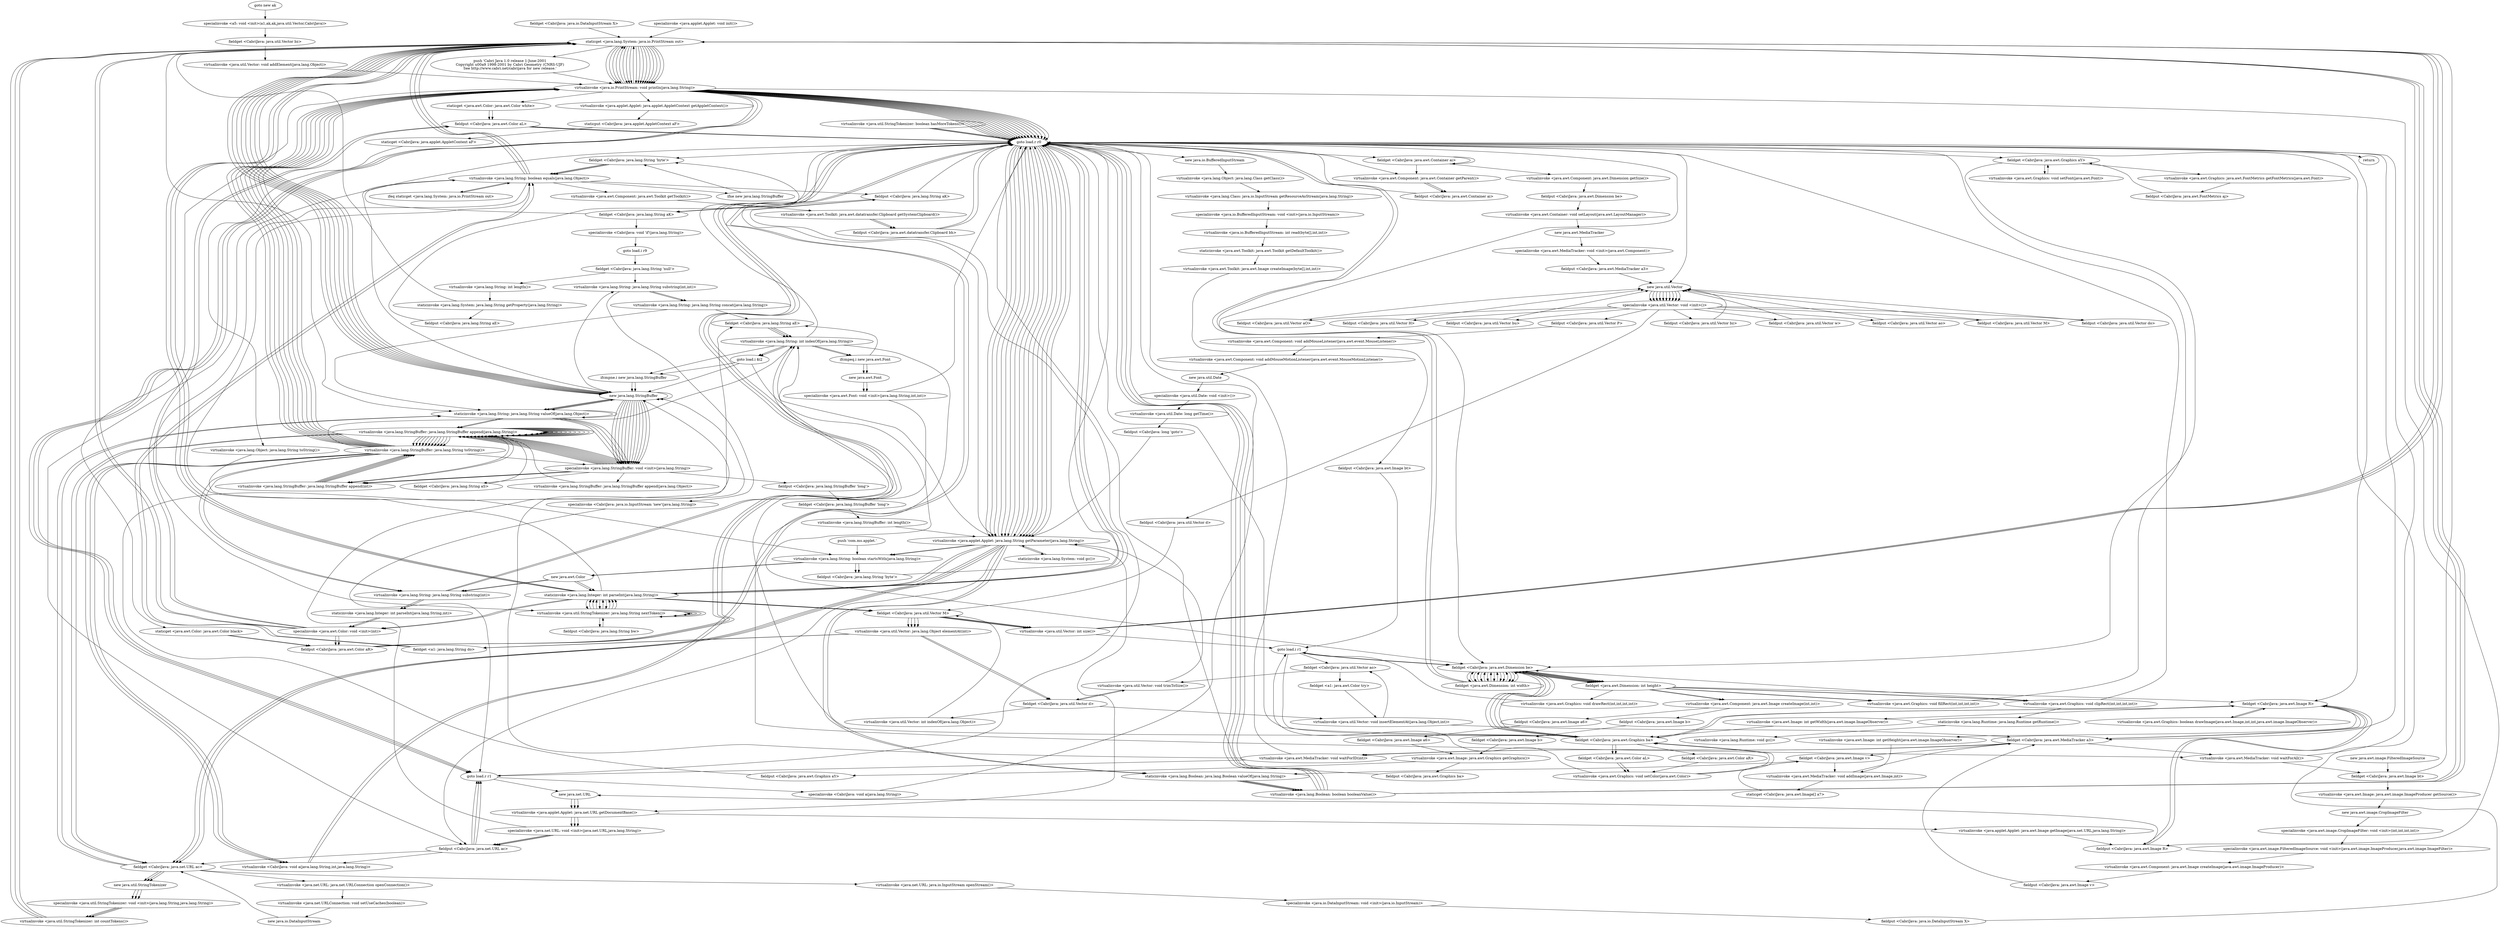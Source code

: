 digraph "" {
"specialinvoke <java.applet.Applet: void init()>";
 "specialinvoke <java.applet.Applet: void init()>"->"staticget <java.lang.System: java.io.PrintStream out>";
 "staticget <java.lang.System: java.io.PrintStream out>"->"push 'Cabri Java 1.0 release 1-June-2001\nCopyright \u00a9 1998-2001 by Cabri Geometry (CNRS-UJF)\nSee http://www.cabri.net/cabrijava for new release.'";
 "push 'Cabri Java 1.0 release 1-June-2001\nCopyright \u00a9 1998-2001 by Cabri Geometry (CNRS-UJF)\nSee http://www.cabri.net/cabrijava for new release.'"->"virtualinvoke <java.io.PrintStream: void println(java.lang.String)>";
 "virtualinvoke <java.io.PrintStream: void println(java.lang.String)>"->"virtualinvoke <java.applet.Applet: java.applet.AppletContext getAppletContext()>";
 "virtualinvoke <java.applet.Applet: java.applet.AppletContext getAppletContext()>"->"staticput <CabriJava: java.applet.AppletContext aF>";
 "staticput <CabriJava: java.applet.AppletContext aF>"->"staticget <CabriJava: java.applet.AppletContext aF>";
 "staticget <CabriJava: java.applet.AppletContext aF>"->"virtualinvoke <java.lang.Object: java.lang.String toString()>";
 "virtualinvoke <java.lang.Object: java.lang.String toString()>"->"virtualinvoke <java.lang.String: boolean startsWith(java.lang.String)>";
 "virtualinvoke <java.lang.String: boolean startsWith(java.lang.String)>"->"fieldput <CabriJava: java.lang.String 'byte'>";
 "fieldput <CabriJava: java.lang.String 'byte'>"->"goto load.r r0";
 "goto load.r r0"->"fieldget <CabriJava: java.lang.String 'byte'>";
 "fieldget <CabriJava: java.lang.String 'byte'>"->"virtualinvoke <java.lang.String: boolean equals(java.lang.Object)>";
 "virtualinvoke <java.lang.String: boolean equals(java.lang.Object)>"->"virtualinvoke <java.awt.Component: java.awt.Toolkit getToolkit()>";
 "virtualinvoke <java.awt.Component: java.awt.Toolkit getToolkit()>"->"virtualinvoke <java.awt.Toolkit: java.awt.datatransfer.Clipboard getSystemClipboard()>";
 "virtualinvoke <java.awt.Toolkit: java.awt.datatransfer.Clipboard getSystemClipboard()>"->"fieldput <CabriJava: java.awt.datatransfer.Clipboard bh>";
 "fieldput <CabriJava: java.awt.datatransfer.Clipboard bh>"->"goto load.r r0";
 "goto load.r r0"->"virtualinvoke <java.applet.Applet: java.lang.String getParameter(java.lang.String)>";
 "virtualinvoke <java.applet.Applet: java.lang.String getParameter(java.lang.String)>"->"fieldput <CabriJava: java.lang.String aK>";
 "fieldput <CabriJava: java.lang.String aK>"->"goto load.r r0";
 "goto load.r r0"->"fieldget <CabriJava: java.lang.String aK>";
 "fieldget <CabriJava: java.lang.String aK>"->"virtualinvoke <java.lang.String: boolean equals(java.lang.Object)>";
 "virtualinvoke <java.lang.String: boolean equals(java.lang.Object)>"->"fieldput <CabriJava: java.lang.String aK>";
 "fieldput <CabriJava: java.lang.String aK>"->"fieldget <CabriJava: java.lang.String aK>";
 "fieldget <CabriJava: java.lang.String aK>"->"specialinvoke <CabriJava: void 'if'(java.lang.String)>";
 "specialinvoke <CabriJava: void 'if'(java.lang.String)>"->"goto load.i r9";
 "goto load.i r9"->"fieldget <CabriJava: java.lang.String 'null'>";
 "fieldget <CabriJava: java.lang.String 'null'>"->"virtualinvoke <java.lang.String: int length()>";
 "virtualinvoke <java.lang.String: int length()>"->"staticinvoke <java.lang.System: java.lang.String getProperty(java.lang.String)>";
 "staticinvoke <java.lang.System: java.lang.String getProperty(java.lang.String)>"->"fieldput <CabriJava: java.lang.String aE>";
 "fieldput <CabriJava: java.lang.String aE>"->"goto load.r r0";
 "goto load.r r0"->"virtualinvoke <java.awt.Component: java.awt.Container getParent()>";
 "virtualinvoke <java.awt.Component: java.awt.Container getParent()>"->"fieldput <CabriJava: java.awt.Container ai>";
 "fieldput <CabriJava: java.awt.Container ai>"->"goto load.r r0";
 "goto load.r r0"->"fieldget <CabriJava: java.awt.Container ai>";
 "fieldget <CabriJava: java.awt.Container ai>"->"fieldget <CabriJava: java.awt.Container ai>";
 "fieldget <CabriJava: java.awt.Container ai>"->"virtualinvoke <java.awt.Component: java.awt.Dimension getSize()>";
 "virtualinvoke <java.awt.Component: java.awt.Dimension getSize()>"->"fieldput <CabriJava: java.awt.Dimension be>";
 "fieldput <CabriJava: java.awt.Dimension be>"->"virtualinvoke <java.awt.Container: void setLayout(java.awt.LayoutManager)>";
 "virtualinvoke <java.awt.Container: void setLayout(java.awt.LayoutManager)>"->"new java.awt.MediaTracker";
 "new java.awt.MediaTracker"->"specialinvoke <java.awt.MediaTracker: void <init>(java.awt.Component)>";
 "specialinvoke <java.awt.MediaTracker: void <init>(java.awt.Component)>"->"fieldput <CabriJava: java.awt.MediaTracker a3>";
 "fieldput <CabriJava: java.awt.MediaTracker a3>"->"new java.util.Vector";
 "new java.util.Vector"->"specialinvoke <java.util.Vector: void <init>()>";
 "specialinvoke <java.util.Vector: void <init>()>"->"fieldput <CabriJava: java.util.Vector M>";
 "fieldput <CabriJava: java.util.Vector M>"->"new java.util.Vector";
 "new java.util.Vector"->"specialinvoke <java.util.Vector: void <init>()>";
 "specialinvoke <java.util.Vector: void <init>()>"->"fieldput <CabriJava: java.util.Vector do>";
 "fieldput <CabriJava: java.util.Vector do>"->"new java.util.Vector";
 "new java.util.Vector"->"specialinvoke <java.util.Vector: void <init>()>";
 "specialinvoke <java.util.Vector: void <init>()>"->"fieldput <CabriJava: java.util.Vector aO>";
 "fieldput <CabriJava: java.util.Vector aO>"->"new java.util.Vector";
 "new java.util.Vector"->"specialinvoke <java.util.Vector: void <init>()>";
 "specialinvoke <java.util.Vector: void <init>()>"->"fieldput <CabriJava: java.util.Vector H>";
 "fieldput <CabriJava: java.util.Vector H>"->"new java.util.Vector";
 "new java.util.Vector"->"specialinvoke <java.util.Vector: void <init>()>";
 "specialinvoke <java.util.Vector: void <init>()>"->"fieldput <CabriJava: java.util.Vector bu>";
 "fieldput <CabriJava: java.util.Vector bu>"->"new java.util.Vector";
 "new java.util.Vector"->"specialinvoke <java.util.Vector: void <init>()>";
 "specialinvoke <java.util.Vector: void <init>()>"->"fieldput <CabriJava: java.util.Vector bz>";
 "fieldput <CabriJava: java.util.Vector bz>"->"new java.util.Vector";
 "new java.util.Vector"->"specialinvoke <java.util.Vector: void <init>()>";
 "specialinvoke <java.util.Vector: void <init>()>"->"fieldput <CabriJava: java.util.Vector w>";
 "fieldput <CabriJava: java.util.Vector w>"->"new java.util.Vector";
 "new java.util.Vector"->"specialinvoke <java.util.Vector: void <init>()>";
 "specialinvoke <java.util.Vector: void <init>()>"->"fieldput <CabriJava: java.util.Vector P>";
 "fieldput <CabriJava: java.util.Vector P>"->"virtualinvoke <java.awt.Component: void addMouseListener(java.awt.event.MouseListener)>";
 "virtualinvoke <java.awt.Component: void addMouseListener(java.awt.event.MouseListener)>"->"virtualinvoke <java.awt.Component: void addMouseMotionListener(java.awt.event.MouseMotionListener)>";
 "virtualinvoke <java.awt.Component: void addMouseMotionListener(java.awt.event.MouseMotionListener)>"->"new java.util.Date";
 "new java.util.Date"->"specialinvoke <java.util.Date: void <init>()>";
 "specialinvoke <java.util.Date: void <init>()>"->"virtualinvoke <java.util.Date: long getTime()>";
 "virtualinvoke <java.util.Date: long getTime()>"->"fieldput <CabriJava: long 'goto'>";
 "fieldput <CabriJava: long 'goto'>"->"virtualinvoke <java.applet.Applet: java.lang.String getParameter(java.lang.String)>";
 "virtualinvoke <java.applet.Applet: java.lang.String getParameter(java.lang.String)>"->"virtualinvoke <java.lang.String: boolean startsWith(java.lang.String)>";
 "virtualinvoke <java.lang.String: boolean startsWith(java.lang.String)>"->"new java.awt.Color";
 "new java.awt.Color"->"virtualinvoke <java.lang.String: java.lang.String substring(int)>";
 "virtualinvoke <java.lang.String: java.lang.String substring(int)>"->"staticinvoke <java.lang.Integer: int parseInt(java.lang.String,int)>";
 "staticinvoke <java.lang.Integer: int parseInt(java.lang.String,int)>"->"specialinvoke <java.awt.Color: void <init>(int)>";
 "specialinvoke <java.awt.Color: void <init>(int)>"->"fieldput <CabriJava: java.awt.Color aL>";
 "fieldput <CabriJava: java.awt.Color aL>"->"goto load.r r0";
 "goto load.r r0"->"virtualinvoke <java.applet.Applet: java.lang.String getParameter(java.lang.String)>";
 "virtualinvoke <java.applet.Applet: java.lang.String getParameter(java.lang.String)>"->"virtualinvoke <java.lang.String: boolean startsWith(java.lang.String)>";
 "virtualinvoke <java.lang.String: boolean startsWith(java.lang.String)>"->"new java.awt.Color";
 "new java.awt.Color"->"virtualinvoke <java.lang.String: java.lang.String substring(int)>";
 "virtualinvoke <java.lang.String: java.lang.String substring(int)>"->"staticinvoke <java.lang.Integer: int parseInt(java.lang.String,int)>";
 "staticinvoke <java.lang.Integer: int parseInt(java.lang.String,int)>"->"specialinvoke <java.awt.Color: void <init>(int)>";
 "specialinvoke <java.awt.Color: void <init>(int)>"->"fieldput <CabriJava: java.awt.Color aR>";
 "fieldput <CabriJava: java.awt.Color aR>"->"goto load.r r0";
 "goto load.r r0"->"virtualinvoke <java.applet.Applet: java.lang.String getParameter(java.lang.String)>";
 "virtualinvoke <java.applet.Applet: java.lang.String getParameter(java.lang.String)>"->"goto load.r r0";
 "goto load.r r0"->"virtualinvoke <java.applet.Applet: java.lang.String getParameter(java.lang.String)>";
 "virtualinvoke <java.applet.Applet: java.lang.String getParameter(java.lang.String)>"->"staticinvoke <java.lang.Integer: int parseInt(java.lang.String)>";
 "staticinvoke <java.lang.Integer: int parseInt(java.lang.String)>"->"goto load.r r0";
 "goto load.r r0"->"virtualinvoke <java.applet.Applet: java.lang.String getParameter(java.lang.String)>";
 "virtualinvoke <java.applet.Applet: java.lang.String getParameter(java.lang.String)>"->"staticinvoke <java.lang.Integer: int parseInt(java.lang.String)>";
 "staticinvoke <java.lang.Integer: int parseInt(java.lang.String)>"->"goto load.r r0";
 "goto load.r r0"->"virtualinvoke <java.applet.Applet: java.lang.String getParameter(java.lang.String)>";
 "virtualinvoke <java.applet.Applet: java.lang.String getParameter(java.lang.String)>"->"goto load.r r0";
 "goto load.r r0"->"fieldget <CabriJava: java.awt.Dimension be>";
 "fieldget <CabriJava: java.awt.Dimension be>"->"fieldget <java.awt.Dimension: int width>";
 "fieldget <java.awt.Dimension: int width>"->"fieldget <CabriJava: java.awt.Dimension be>";
 "fieldget <CabriJava: java.awt.Dimension be>"->"fieldget <java.awt.Dimension: int height>";
 "fieldget <java.awt.Dimension: int height>"->"virtualinvoke <java.awt.Component: java.awt.Image createImage(int,int)>";
 "virtualinvoke <java.awt.Component: java.awt.Image createImage(int,int)>"->"fieldput <CabriJava: java.awt.Image a6>";
 "fieldput <CabriJava: java.awt.Image a6>"->"fieldget <CabriJava: java.awt.Image a6>";
 "fieldget <CabriJava: java.awt.Image a6>"->"virtualinvoke <java.awt.Image: java.awt.Graphics getGraphics()>";
 "virtualinvoke <java.awt.Image: java.awt.Graphics getGraphics()>"->"fieldput <CabriJava: java.awt.Graphics ba>";
 "fieldput <CabriJava: java.awt.Graphics ba>"->"goto load.r r0";
 "goto load.r r0"->"fieldget <CabriJava: java.awt.Image R>";
 "fieldget <CabriJava: java.awt.Image R>"->"fieldget <CabriJava: java.awt.MediaTracker a3>";
 "fieldget <CabriJava: java.awt.MediaTracker a3>"->"fieldget <CabriJava: java.awt.Image R>";
 "fieldget <CabriJava: java.awt.Image R>"->"fieldput <CabriJava: java.awt.Image R>";
 "fieldput <CabriJava: java.awt.Image R>"->"fieldget <CabriJava: java.awt.Image R>";
 "fieldget <CabriJava: java.awt.Image R>"->"fieldget <CabriJava: java.awt.Graphics ba>";
 "fieldget <CabriJava: java.awt.Graphics ba>"->"fieldget <CabriJava: java.awt.Color aL>";
 "fieldget <CabriJava: java.awt.Color aL>"->"virtualinvoke <java.awt.Graphics: void setColor(java.awt.Color)>";
 "virtualinvoke <java.awt.Graphics: void setColor(java.awt.Color)>"->"fieldget <CabriJava: java.awt.Graphics ba>";
 "fieldget <CabriJava: java.awt.Graphics ba>"->"fieldget <CabriJava: java.awt.Dimension be>";
 "fieldget <CabriJava: java.awt.Dimension be>"->"fieldget <java.awt.Dimension: int width>";
 "fieldget <java.awt.Dimension: int width>"->"fieldget <CabriJava: java.awt.Dimension be>";
 "fieldget <CabriJava: java.awt.Dimension be>"->"fieldget <java.awt.Dimension: int height>";
 "fieldget <java.awt.Dimension: int height>"->"virtualinvoke <java.awt.Graphics: void fillRect(int,int,int,int)>";
 "virtualinvoke <java.awt.Graphics: void fillRect(int,int,int,int)>"->"goto load.r r0";
 "goto load.r r0"->"fieldget <CabriJava: java.awt.Graphics ba>";
 "fieldget <CabriJava: java.awt.Graphics ba>"->"fieldget <CabriJava: java.awt.Color aR>";
 "fieldget <CabriJava: java.awt.Color aR>"->"virtualinvoke <java.awt.Graphics: void setColor(java.awt.Color)>";
 "virtualinvoke <java.awt.Graphics: void setColor(java.awt.Color)>"->"goto load.i r1";
 "goto load.i r1"->"fieldget <CabriJava: java.awt.Graphics ba>";
 "fieldget <CabriJava: java.awt.Graphics ba>"->"fieldget <CabriJava: java.awt.Dimension be>";
 "fieldget <CabriJava: java.awt.Dimension be>"->"fieldget <java.awt.Dimension: int width>";
 "fieldget <java.awt.Dimension: int width>"->"fieldget <CabriJava: java.awt.Dimension be>";
 "fieldget <CabriJava: java.awt.Dimension be>"->"fieldget <java.awt.Dimension: int height>";
 "fieldget <java.awt.Dimension: int height>"->"virtualinvoke <java.awt.Graphics: void clipRect(int,int,int,int)>";
 "virtualinvoke <java.awt.Graphics: void clipRect(int,int,int,int)>"->"fieldget <CabriJava: java.awt.Dimension be>";
 "fieldget <CabriJava: java.awt.Dimension be>"->"fieldget <java.awt.Dimension: int width>";
 "fieldget <java.awt.Dimension: int width>"->"fieldget <CabriJava: java.awt.Dimension be>";
 "fieldget <CabriJava: java.awt.Dimension be>"->"fieldget <java.awt.Dimension: int height>";
 "fieldget <java.awt.Dimension: int height>"->"virtualinvoke <java.awt.Component: java.awt.Image createImage(int,int)>";
 "virtualinvoke <java.awt.Component: java.awt.Image createImage(int,int)>"->"fieldput <CabriJava: java.awt.Image b>";
 "fieldput <CabriJava: java.awt.Image b>"->"fieldget <CabriJava: java.awt.Image b>";
 "fieldget <CabriJava: java.awt.Image b>"->"virtualinvoke <java.awt.Image: java.awt.Graphics getGraphics()>";
 "virtualinvoke <java.awt.Image: java.awt.Graphics getGraphics()>"->"fieldput <CabriJava: java.awt.Graphics aY>";
 "fieldput <CabriJava: java.awt.Graphics aY>"->"fieldget <CabriJava: java.lang.String aE>";
 "fieldget <CabriJava: java.lang.String aE>"->"virtualinvoke <java.lang.String: int indexOf(java.lang.String)>";
 "virtualinvoke <java.lang.String: int indexOf(java.lang.String)>"->"ifcmpeq.i new java.awt.Font";
 "ifcmpeq.i new java.awt.Font"->"fieldget <CabriJava: java.lang.String aE>";
 "fieldget <CabriJava: java.lang.String aE>"->"virtualinvoke <java.lang.String: int indexOf(java.lang.String)>";
 "virtualinvoke <java.lang.String: int indexOf(java.lang.String)>"->"ifcmpeq.i new java.awt.Font";
 "ifcmpeq.i new java.awt.Font"->"new java.awt.Font";
 "new java.awt.Font"->"specialinvoke <java.awt.Font: void <init>(java.lang.String,int,int)>";
 "specialinvoke <java.awt.Font: void <init>(java.lang.String,int,int)>"->"goto load.r r0";
 "goto load.r r0"->"fieldget <CabriJava: java.awt.Graphics aY>";
 "fieldget <CabriJava: java.awt.Graphics aY>"->"virtualinvoke <java.awt.Graphics: java.awt.FontMetrics getFontMetrics(java.awt.Font)>";
 "virtualinvoke <java.awt.Graphics: java.awt.FontMetrics getFontMetrics(java.awt.Font)>"->"fieldput <CabriJava: java.awt.FontMetrics aj>";
 "fieldput <CabriJava: java.awt.FontMetrics aj>"->"fieldget <CabriJava: java.awt.Graphics aY>";
 "fieldget <CabriJava: java.awt.Graphics aY>"->"virtualinvoke <java.awt.Graphics: void setFont(java.awt.Font)>";
 "virtualinvoke <java.awt.Graphics: void setFont(java.awt.Font)>"->"fieldget <CabriJava: java.awt.Graphics aY>";
 "fieldget <CabriJava: java.awt.Graphics aY>"->"fieldget <CabriJava: java.awt.Dimension be>";
 "fieldget <CabriJava: java.awt.Dimension be>"->"fieldget <java.awt.Dimension: int width>";
 "fieldget <java.awt.Dimension: int width>"->"fieldget <CabriJava: java.awt.Dimension be>";
 "fieldget <CabriJava: java.awt.Dimension be>"->"fieldget <java.awt.Dimension: int height>";
 "fieldget <java.awt.Dimension: int height>"->"virtualinvoke <java.awt.Graphics: void clipRect(int,int,int,int)>";
 "virtualinvoke <java.awt.Graphics: void clipRect(int,int,int,int)>"->"goto load.r r0";
 "goto load.r r0"->"virtualinvoke <java.applet.Applet: java.lang.String getParameter(java.lang.String)>";
 "virtualinvoke <java.applet.Applet: java.lang.String getParameter(java.lang.String)>"->"goto load.r r0";
 "goto load.r r0"->"new java.io.BufferedInputStream";
 "new java.io.BufferedInputStream"->"virtualinvoke <java.lang.Object: java.lang.Class getClass()>";
 "virtualinvoke <java.lang.Object: java.lang.Class getClass()>"->"virtualinvoke <java.lang.Class: java.io.InputStream getResourceAsStream(java.lang.String)>";
 "virtualinvoke <java.lang.Class: java.io.InputStream getResourceAsStream(java.lang.String)>"->"specialinvoke <java.io.BufferedInputStream: void <init>(java.io.InputStream)>";
 "specialinvoke <java.io.BufferedInputStream: void <init>(java.io.InputStream)>"->"virtualinvoke <java.io.BufferedInputStream: int read(byte[],int,int)>";
 "virtualinvoke <java.io.BufferedInputStream: int read(byte[],int,int)>"->"staticinvoke <java.awt.Toolkit: java.awt.Toolkit getDefaultToolkit()>";
 "staticinvoke <java.awt.Toolkit: java.awt.Toolkit getDefaultToolkit()>"->"virtualinvoke <java.awt.Toolkit: java.awt.Image createImage(byte[],int,int)>";
 "virtualinvoke <java.awt.Toolkit: java.awt.Image createImage(byte[],int,int)>"->"fieldput <CabriJava: java.awt.Image bt>";
 "fieldput <CabriJava: java.awt.Image bt>"->"goto load.i r1";
 "goto load.i r1"->"fieldget <CabriJava: java.awt.Dimension be>";
 "fieldget <CabriJava: java.awt.Dimension be>"->"fieldget <java.awt.Dimension: int width>";
 "fieldget <java.awt.Dimension: int width>"->"goto load.r r0";
 "goto load.r r0"->"fieldget <CabriJava: java.awt.MediaTracker a3>";
 "fieldget <CabriJava: java.awt.MediaTracker a3>"->"virtualinvoke <java.awt.MediaTracker: void waitForAll()>";
 "virtualinvoke <java.awt.MediaTracker: void waitForAll()>"->"goto load.r r0";
 "goto load.r r0"->"virtualinvoke <java.applet.Applet: java.lang.String getParameter(java.lang.String)>";
 "virtualinvoke <java.applet.Applet: java.lang.String getParameter(java.lang.String)>"->"virtualinvoke <java.lang.String: int indexOf(java.lang.String)>";
 "virtualinvoke <java.lang.String: int indexOf(java.lang.String)>"->"goto load.i $i2";
 "goto load.i $i2"->"ifcmpne.i new java.lang.StringBuffer";
 "ifcmpne.i new java.lang.StringBuffer"->"new java.lang.StringBuffer";
 "new java.lang.StringBuffer"->"staticinvoke <java.lang.String: java.lang.String valueOf(java.lang.Object)>";
 "staticinvoke <java.lang.String: java.lang.String valueOf(java.lang.Object)>"->"specialinvoke <java.lang.StringBuffer: void <init>(java.lang.String)>";
 "specialinvoke <java.lang.StringBuffer: void <init>(java.lang.String)>"->"virtualinvoke <java.lang.StringBuffer: java.lang.StringBuffer append(java.lang.String)>";
 "virtualinvoke <java.lang.StringBuffer: java.lang.StringBuffer append(java.lang.String)>"->"virtualinvoke <java.lang.StringBuffer: java.lang.String toString()>";
 "virtualinvoke <java.lang.StringBuffer: java.lang.String toString()>"->"virtualinvoke <java.lang.String: int indexOf(java.lang.String)>";
 "virtualinvoke <java.lang.String: int indexOf(java.lang.String)>"->"goto load.i $i2";
 "goto load.i $i2"->"new java.lang.StringBuffer";
 "new java.lang.StringBuffer"->"new java.lang.StringBuffer";
 "new java.lang.StringBuffer"->"staticinvoke <java.lang.String: java.lang.String valueOf(java.lang.Object)>";
 "staticinvoke <java.lang.String: java.lang.String valueOf(java.lang.Object)>"->"specialinvoke <java.lang.StringBuffer: void <init>(java.lang.String)>";
 "specialinvoke <java.lang.StringBuffer: void <init>(java.lang.String)>"->"virtualinvoke <java.lang.StringBuffer: java.lang.StringBuffer append(java.lang.String)>";
 "virtualinvoke <java.lang.StringBuffer: java.lang.StringBuffer append(java.lang.String)>"->"virtualinvoke <java.lang.StringBuffer: java.lang.String toString()>";
 "virtualinvoke <java.lang.StringBuffer: java.lang.String toString()>"->"specialinvoke <java.lang.StringBuffer: void <init>(java.lang.String)>";
 "specialinvoke <java.lang.StringBuffer: void <init>(java.lang.String)>"->"fieldput <CabriJava: java.lang.StringBuffer 'long'>";
 "fieldput <CabriJava: java.lang.StringBuffer 'long'>"->"fieldget <CabriJava: java.lang.StringBuffer 'long'>";
 "fieldget <CabriJava: java.lang.StringBuffer 'long'>"->"virtualinvoke <java.lang.StringBuffer: int length()>";
 "virtualinvoke <java.lang.StringBuffer: int length()>"->"virtualinvoke <java.applet.Applet: java.lang.String getParameter(java.lang.String)>";
 "virtualinvoke <java.applet.Applet: java.lang.String getParameter(java.lang.String)>"->"staticinvoke <java.lang.System: void gc()>";
 "staticinvoke <java.lang.System: void gc()>"->"virtualinvoke <java.applet.Applet: java.lang.String getParameter(java.lang.String)>";
 "virtualinvoke <java.applet.Applet: java.lang.String getParameter(java.lang.String)>"->"fieldput <CabriJava: java.net.URL ac>";
 "fieldput <CabriJava: java.net.URL ac>"->"virtualinvoke <CabriJava: void a(java.lang.String,int,java.lang.String)>";
 "virtualinvoke <CabriJava: void a(java.lang.String,int,java.lang.String)>"->"goto load.r r0";
 "goto load.r r0"->"new java.util.Vector";
 "new java.util.Vector"->"specialinvoke <java.util.Vector: void <init>()>";
 "specialinvoke <java.util.Vector: void <init>()>"->"fieldput <CabriJava: java.util.Vector ao>";
 "fieldput <CabriJava: java.util.Vector ao>"->"new java.util.Vector";
 "new java.util.Vector"->"specialinvoke <java.util.Vector: void <init>()>";
 "specialinvoke <java.util.Vector: void <init>()>"->"fieldput <CabriJava: java.util.Vector d>";
 "fieldput <CabriJava: java.util.Vector d>"->"fieldget <CabriJava: java.util.Vector M>";
 "fieldget <CabriJava: java.util.Vector M>"->"virtualinvoke <java.util.Vector: int size()>";
 "virtualinvoke <java.util.Vector: int size()>"->"goto load.i r1";
 "goto load.i r1"->"fieldget <CabriJava: java.util.Vector ao>";
 "fieldget <CabriJava: java.util.Vector ao>"->"virtualinvoke <java.util.Vector: void trimToSize()>";
 "virtualinvoke <java.util.Vector: void trimToSize()>"->"fieldget <CabriJava: java.util.Vector d>";
 "fieldget <CabriJava: java.util.Vector d>"->"virtualinvoke <java.util.Vector: void trimToSize()>";
 "virtualinvoke <java.util.Vector: void trimToSize()>"->"virtualinvoke <java.applet.Applet: java.lang.String getParameter(java.lang.String)>";
 "virtualinvoke <java.applet.Applet: java.lang.String getParameter(java.lang.String)>"->"fieldget <CabriJava: java.net.URL ac>";
 "fieldget <CabriJava: java.net.URL ac>"->"new java.util.StringTokenizer";
 "new java.util.StringTokenizer"->"specialinvoke <java.util.StringTokenizer: void <init>(java.lang.String,java.lang.String)>";
 "specialinvoke <java.util.StringTokenizer: void <init>(java.lang.String,java.lang.String)>"->"virtualinvoke <java.util.StringTokenizer: int countTokens()>";
 "virtualinvoke <java.util.StringTokenizer: int countTokens()>"->"staticget <java.lang.System: java.io.PrintStream out>";
 "staticget <java.lang.System: java.io.PrintStream out>"->"virtualinvoke <java.io.PrintStream: void println(java.lang.String)>";
 "virtualinvoke <java.io.PrintStream: void println(java.lang.String)>"->"goto load.r r0";
 "goto load.r r0"->"virtualinvoke <java.applet.Applet: java.lang.String getParameter(java.lang.String)>";
 "virtualinvoke <java.applet.Applet: java.lang.String getParameter(java.lang.String)>"->"staticinvoke <java.lang.Boolean: java.lang.Boolean valueOf(java.lang.String)>";
 "staticinvoke <java.lang.Boolean: java.lang.Boolean valueOf(java.lang.String)>"->"virtualinvoke <java.lang.Boolean: boolean booleanValue()>";
 "virtualinvoke <java.lang.Boolean: boolean booleanValue()>"->"goto load.r r0";
 "goto load.r r0"->"virtualinvoke <java.applet.Applet: java.lang.String getParameter(java.lang.String)>";
 "virtualinvoke <java.applet.Applet: java.lang.String getParameter(java.lang.String)>"->"staticinvoke <java.lang.Boolean: java.lang.Boolean valueOf(java.lang.String)>";
 "staticinvoke <java.lang.Boolean: java.lang.Boolean valueOf(java.lang.String)>"->"virtualinvoke <java.lang.Boolean: boolean booleanValue()>";
 "virtualinvoke <java.lang.Boolean: boolean booleanValue()>"->"goto load.r r0";
 "goto load.r r0"->"virtualinvoke <java.applet.Applet: java.lang.String getParameter(java.lang.String)>";
 "virtualinvoke <java.applet.Applet: java.lang.String getParameter(java.lang.String)>"->"fieldget <CabriJava: java.net.URL ac>";
 "fieldget <CabriJava: java.net.URL ac>"->"new java.util.StringTokenizer";
 "new java.util.StringTokenizer"->"specialinvoke <java.util.StringTokenizer: void <init>(java.lang.String,java.lang.String)>";
 "specialinvoke <java.util.StringTokenizer: void <init>(java.lang.String,java.lang.String)>"->"virtualinvoke <java.util.StringTokenizer: int countTokens()>";
 "virtualinvoke <java.util.StringTokenizer: int countTokens()>"->"staticget <java.lang.System: java.io.PrintStream out>";
 "staticget <java.lang.System: java.io.PrintStream out>"->"virtualinvoke <java.io.PrintStream: void println(java.lang.String)>";
 "virtualinvoke <java.io.PrintStream: void println(java.lang.String)>"->"goto load.r r0";
 "goto load.r r0"->"virtualinvoke <java.applet.Applet: java.lang.String getParameter(java.lang.String)>";
 "virtualinvoke <java.applet.Applet: java.lang.String getParameter(java.lang.String)>"->"fieldget <CabriJava: java.net.URL ac>";
 "fieldget <CabriJava: java.net.URL ac>"->"new java.util.StringTokenizer";
 "new java.util.StringTokenizer"->"specialinvoke <java.util.StringTokenizer: void <init>(java.lang.String,java.lang.String)>";
 "specialinvoke <java.util.StringTokenizer: void <init>(java.lang.String,java.lang.String)>"->"virtualinvoke <java.util.StringTokenizer: int countTokens()>";
 "virtualinvoke <java.util.StringTokenizer: int countTokens()>"->"staticget <java.lang.System: java.io.PrintStream out>";
 "staticget <java.lang.System: java.io.PrintStream out>"->"virtualinvoke <java.io.PrintStream: void println(java.lang.String)>";
 "virtualinvoke <java.io.PrintStream: void println(java.lang.String)>"->"goto load.r r0";
 "goto load.r r0"->"return";
 "virtualinvoke <java.io.PrintStream: void println(java.lang.String)>"->"staticget <java.lang.System: java.io.PrintStream out>";
 "staticget <java.lang.System: java.io.PrintStream out>"->"staticinvoke <java.lang.String: java.lang.String valueOf(java.lang.Object)>";
 "staticinvoke <java.lang.String: java.lang.String valueOf(java.lang.Object)>"->"staticinvoke <java.lang.String: java.lang.String valueOf(java.lang.Object)>";
 "staticinvoke <java.lang.String: java.lang.String valueOf(java.lang.Object)>"->"new java.lang.StringBuffer";
 "new java.lang.StringBuffer"->"specialinvoke <java.lang.StringBuffer: void <init>(java.lang.String)>";
 "specialinvoke <java.lang.StringBuffer: void <init>(java.lang.String)>"->"virtualinvoke <java.lang.StringBuffer: java.lang.StringBuffer append(java.lang.String)>";
 "virtualinvoke <java.lang.StringBuffer: java.lang.StringBuffer append(java.lang.String)>"->"virtualinvoke <java.lang.StringBuffer: java.lang.String toString()>";
 "virtualinvoke <java.lang.StringBuffer: java.lang.String toString()>"->"virtualinvoke <java.io.PrintStream: void println(java.lang.String)>";
 "virtualinvoke <java.io.PrintStream: void println(java.lang.String)>"->"goto load.r r0";
"virtualinvoke <java.util.StringTokenizer: boolean hasMoreTokens()>";
 "virtualinvoke <java.util.StringTokenizer: boolean hasMoreTokens()>"->"goto load.r r0";
"virtualinvoke <java.util.StringTokenizer: java.lang.String nextToken()>";
 "virtualinvoke <java.util.StringTokenizer: java.lang.String nextToken()>"->"virtualinvoke <java.util.StringTokenizer: java.lang.String nextToken()>";
 "virtualinvoke <java.util.StringTokenizer: java.lang.String nextToken()>"->"staticinvoke <java.lang.Integer: int parseInt(java.lang.String)>";
 "staticinvoke <java.lang.Integer: int parseInt(java.lang.String)>"->"fieldget <CabriJava: java.util.Vector M>";
 "fieldget <CabriJava: java.util.Vector M>"->"virtualinvoke <java.util.Vector: int size()>";
 "virtualinvoke <java.util.Vector: int size()>"->"staticget <java.lang.System: java.io.PrintStream out>";
 "staticget <java.lang.System: java.io.PrintStream out>"->"new java.lang.StringBuffer";
 "new java.lang.StringBuffer"->"specialinvoke <java.lang.StringBuffer: void <init>(java.lang.String)>";
 "specialinvoke <java.lang.StringBuffer: void <init>(java.lang.String)>"->"virtualinvoke <java.lang.StringBuffer: java.lang.StringBuffer append(int)>";
 "virtualinvoke <java.lang.StringBuffer: java.lang.StringBuffer append(int)>"->"virtualinvoke <java.lang.StringBuffer: java.lang.String toString()>";
 "virtualinvoke <java.lang.StringBuffer: java.lang.String toString()>"->"virtualinvoke <java.io.PrintStream: void println(java.lang.String)>";
 "virtualinvoke <java.io.PrintStream: void println(java.lang.String)>"->"goto load.r r0";
"fieldget <CabriJava: java.util.Vector M>";
 "fieldget <CabriJava: java.util.Vector M>"->"virtualinvoke <java.util.Vector: java.lang.Object elementAt(int)>";
 "virtualinvoke <java.util.Vector: java.lang.Object elementAt(int)>"->"fieldget <a1: java.lang.String do>";
 "fieldget <a1: java.lang.String do>"->"virtualinvoke <java.lang.String: boolean equals(java.lang.Object)>";
 "virtualinvoke <java.lang.String: boolean equals(java.lang.Object)>"->"staticget <java.lang.System: java.io.PrintStream out>";
 "staticget <java.lang.System: java.io.PrintStream out>"->"new java.lang.StringBuffer";
 "new java.lang.StringBuffer"->"specialinvoke <java.lang.StringBuffer: void <init>(java.lang.String)>";
 "specialinvoke <java.lang.StringBuffer: void <init>(java.lang.String)>"->"virtualinvoke <java.lang.StringBuffer: java.lang.StringBuffer append(java.lang.String)>";
 "virtualinvoke <java.lang.StringBuffer: java.lang.StringBuffer append(java.lang.String)>"->"virtualinvoke <java.lang.StringBuffer: java.lang.StringBuffer append(java.lang.String)>";
 "virtualinvoke <java.lang.StringBuffer: java.lang.StringBuffer append(java.lang.String)>"->"virtualinvoke <java.lang.StringBuffer: java.lang.StringBuffer append(int)>";
 "virtualinvoke <java.lang.StringBuffer: java.lang.StringBuffer append(int)>"->"virtualinvoke <java.lang.StringBuffer: java.lang.String toString()>";
 "virtualinvoke <java.lang.StringBuffer: java.lang.String toString()>"->"virtualinvoke <java.io.PrintStream: void println(java.lang.String)>";
 "virtualinvoke <java.io.PrintStream: void println(java.lang.String)>"->"goto load.r r0";
"virtualinvoke <java.lang.String: boolean equals(java.lang.Object)>";
 "virtualinvoke <java.lang.String: boolean equals(java.lang.Object)>"->"virtualinvoke <java.util.StringTokenizer: java.lang.String nextToken()>";
 "virtualinvoke <java.util.StringTokenizer: java.lang.String nextToken()>"->"virtualinvoke <java.util.StringTokenizer: java.lang.String nextToken()>";
 "virtualinvoke <java.util.StringTokenizer: java.lang.String nextToken()>"->"staticinvoke <java.lang.Integer: int parseInt(java.lang.String)>";
 "staticinvoke <java.lang.Integer: int parseInt(java.lang.String)>"->"virtualinvoke <java.util.StringTokenizer: java.lang.String nextToken()>";
 "virtualinvoke <java.util.StringTokenizer: java.lang.String nextToken()>"->"staticinvoke <java.lang.Integer: int parseInt(java.lang.String)>";
 "staticinvoke <java.lang.Integer: int parseInt(java.lang.String)>"->"virtualinvoke <java.util.StringTokenizer: java.lang.String nextToken()>";
 "virtualinvoke <java.util.StringTokenizer: java.lang.String nextToken()>"->"virtualinvoke <java.util.StringTokenizer: java.lang.String nextToken()>";
 "virtualinvoke <java.util.StringTokenizer: java.lang.String nextToken()>"->"staticinvoke <java.lang.Integer: int parseInt(java.lang.String)>";
 "staticinvoke <java.lang.Integer: int parseInt(java.lang.String)>"->"virtualinvoke <java.util.StringTokenizer: java.lang.String nextToken()>";
 "virtualinvoke <java.util.StringTokenizer: java.lang.String nextToken()>"->"staticinvoke <java.lang.Integer: int parseInt(java.lang.String)>";
 "staticinvoke <java.lang.Integer: int parseInt(java.lang.String)>"->"virtualinvoke <java.lang.String: boolean equals(java.lang.Object)>";
 "virtualinvoke <java.lang.String: boolean equals(java.lang.Object)>"->"ifeq staticget <java.lang.System: java.io.PrintStream out>";
 "ifeq staticget <java.lang.System: java.io.PrintStream out>"->"virtualinvoke <java.lang.String: boolean equals(java.lang.Object)>";
 "virtualinvoke <java.lang.String: boolean equals(java.lang.Object)>"->"staticget <java.lang.System: java.io.PrintStream out>";
 "staticget <java.lang.System: java.io.PrintStream out>"->"new java.lang.StringBuffer";
 "new java.lang.StringBuffer"->"specialinvoke <java.lang.StringBuffer: void <init>(java.lang.String)>";
 "specialinvoke <java.lang.StringBuffer: void <init>(java.lang.String)>"->"virtualinvoke <java.lang.StringBuffer: java.lang.StringBuffer append(java.lang.String)>";
 "virtualinvoke <java.lang.StringBuffer: java.lang.StringBuffer append(java.lang.String)>"->"virtualinvoke <java.lang.StringBuffer: java.lang.StringBuffer append(java.lang.String)>";
 "virtualinvoke <java.lang.StringBuffer: java.lang.StringBuffer append(java.lang.String)>"->"virtualinvoke <java.lang.StringBuffer: java.lang.StringBuffer append(java.lang.String)>";
 "virtualinvoke <java.lang.StringBuffer: java.lang.StringBuffer append(java.lang.String)>"->"virtualinvoke <java.lang.StringBuffer: java.lang.StringBuffer append(java.lang.String)>";
 "virtualinvoke <java.lang.StringBuffer: java.lang.StringBuffer append(java.lang.String)>"->"virtualinvoke <java.lang.StringBuffer: java.lang.StringBuffer append(java.lang.String)>";
 "virtualinvoke <java.lang.StringBuffer: java.lang.StringBuffer append(java.lang.String)>"->"virtualinvoke <java.lang.StringBuffer: java.lang.StringBuffer append(java.lang.String)>";
 "virtualinvoke <java.lang.StringBuffer: java.lang.StringBuffer append(java.lang.String)>"->"virtualinvoke <java.lang.StringBuffer: java.lang.String toString()>";
 "virtualinvoke <java.lang.StringBuffer: java.lang.String toString()>"->"virtualinvoke <java.io.PrintStream: void println(java.lang.String)>";
 "virtualinvoke <java.io.PrintStream: void println(java.lang.String)>"->"goto load.r r0";
"goto new ak";
 "goto new ak"->"specialinvoke <a5: void <init>(a1,ak,ak,java.util.Vector,CabriJava)>";
 "specialinvoke <a5: void <init>(a1,ak,ak,java.util.Vector,CabriJava)>"->"fieldget <CabriJava: java.util.Vector bz>";
 "fieldget <CabriJava: java.util.Vector bz>"->"virtualinvoke <java.util.Vector: void addElement(java.lang.Object)>";
 "virtualinvoke <java.util.Vector: void addElement(java.lang.Object)>"-> "virtualinvoke <java.io.PrintStream: void println(java.lang.String)>"->"staticget <java.lang.System: java.io.PrintStream out>";
 "staticget <java.lang.System: java.io.PrintStream out>"->"virtualinvoke <java.io.PrintStream: void println(java.lang.String)>";
 "virtualinvoke <java.io.PrintStream: void println(java.lang.String)>"->"goto load.r r0";
"virtualinvoke <java.util.StringTokenizer: boolean hasMoreTokens()>";
 "virtualinvoke <java.util.StringTokenizer: boolean hasMoreTokens()>"->"goto load.r r0";
"virtualinvoke <java.util.StringTokenizer: java.lang.String nextToken()>";
 "virtualinvoke <java.util.StringTokenizer: java.lang.String nextToken()>"->"virtualinvoke <java.util.StringTokenizer: java.lang.String nextToken()>";
 "virtualinvoke <java.util.StringTokenizer: java.lang.String nextToken()>"->"staticinvoke <java.lang.Integer: int parseInt(java.lang.String)>";
 "staticinvoke <java.lang.Integer: int parseInt(java.lang.String)>"->"fieldget <CabriJava: java.util.Vector M>";
 "fieldget <CabriJava: java.util.Vector M>"->"virtualinvoke <java.util.Vector: int size()>";
 "virtualinvoke <java.util.Vector: int size()>"->"staticget <java.lang.System: java.io.PrintStream out>";
 "staticget <java.lang.System: java.io.PrintStream out>"->"new java.lang.StringBuffer";
 "new java.lang.StringBuffer"->"specialinvoke <java.lang.StringBuffer: void <init>(java.lang.String)>";
 "specialinvoke <java.lang.StringBuffer: void <init>(java.lang.String)>"->"virtualinvoke <java.lang.StringBuffer: java.lang.StringBuffer append(int)>";
 "virtualinvoke <java.lang.StringBuffer: java.lang.StringBuffer append(int)>"->"virtualinvoke <java.lang.StringBuffer: java.lang.String toString()>";
 "virtualinvoke <java.lang.StringBuffer: java.lang.String toString()>"->"virtualinvoke <java.io.PrintStream: void println(java.lang.String)>";
 "virtualinvoke <java.io.PrintStream: void println(java.lang.String)>"->"goto load.r r1";
"fieldget <CabriJava: java.util.Vector M>";
 "fieldget <CabriJava: java.util.Vector M>"->"virtualinvoke <java.util.Vector: java.lang.Object elementAt(int)>";
 "virtualinvoke <java.util.Vector: java.lang.Object elementAt(int)>"->"fieldget <a1: java.lang.String do>";
 "fieldget <a1: java.lang.String do>"->"virtualinvoke <java.lang.String: boolean equals(java.lang.Object)>";
 "virtualinvoke <java.lang.String: boolean equals(java.lang.Object)>"->"staticget <java.lang.System: java.io.PrintStream out>";
 "staticget <java.lang.System: java.io.PrintStream out>"->"new java.lang.StringBuffer";
 "new java.lang.StringBuffer"->"specialinvoke <java.lang.StringBuffer: void <init>(java.lang.String)>";
 "specialinvoke <java.lang.StringBuffer: void <init>(java.lang.String)>"->"virtualinvoke <java.lang.StringBuffer: java.lang.StringBuffer append(java.lang.String)>";
 "virtualinvoke <java.lang.StringBuffer: java.lang.StringBuffer append(java.lang.String)>"->"virtualinvoke <java.lang.StringBuffer: java.lang.StringBuffer append(java.lang.String)>";
 "virtualinvoke <java.lang.StringBuffer: java.lang.StringBuffer append(java.lang.String)>"->"virtualinvoke <java.lang.StringBuffer: java.lang.StringBuffer append(int)>";
 "virtualinvoke <java.lang.StringBuffer: java.lang.StringBuffer append(int)>"->"virtualinvoke <java.lang.StringBuffer: java.lang.String toString()>";
 "virtualinvoke <java.lang.StringBuffer: java.lang.String toString()>"->"virtualinvoke <java.io.PrintStream: void println(java.lang.String)>";
 "virtualinvoke <java.io.PrintStream: void println(java.lang.String)>"->"goto load.r r1";
 "virtualinvoke <java.lang.Boolean: boolean booleanValue()>"->"staticget <java.lang.System: java.io.PrintStream out>";
 "staticget <java.lang.System: java.io.PrintStream out>"->"virtualinvoke <java.io.PrintStream: void println(java.lang.String)>";
 "virtualinvoke <java.io.PrintStream: void println(java.lang.String)>"->"goto load.r r0";
"staticget <java.lang.System: java.io.PrintStream out>";
 "staticget <java.lang.System: java.io.PrintStream out>"->"virtualinvoke <java.io.PrintStream: void println(java.lang.String)>";
 "virtualinvoke <java.io.PrintStream: void println(java.lang.String)>"->"goto load.r r0";
 "virtualinvoke <java.io.PrintStream: void println(java.lang.String)>"->"staticget <java.lang.System: java.io.PrintStream out>";
 "staticget <java.lang.System: java.io.PrintStream out>"->"virtualinvoke <java.io.PrintStream: void println(java.lang.String)>";
 "virtualinvoke <java.io.PrintStream: void println(java.lang.String)>"->"goto load.r r0";
"virtualinvoke <java.util.StringTokenizer: boolean hasMoreTokens()>";
 "virtualinvoke <java.util.StringTokenizer: boolean hasMoreTokens()>"->"goto load.r r0";
"virtualinvoke <java.util.StringTokenizer: java.lang.String nextToken()>";
 "virtualinvoke <java.util.StringTokenizer: java.lang.String nextToken()>"->"fieldput <CabriJava: java.lang.String bw>";
 "fieldput <CabriJava: java.lang.String bw>"->"virtualinvoke <java.util.StringTokenizer: java.lang.String nextToken()>";
 "virtualinvoke <java.util.StringTokenizer: java.lang.String nextToken()>"->"staticinvoke <java.lang.Integer: int parseInt(java.lang.String)>";
 "staticinvoke <java.lang.Integer: int parseInt(java.lang.String)>"->"fieldget <CabriJava: java.util.Vector M>";
 "fieldget <CabriJava: java.util.Vector M>"->"virtualinvoke <java.util.Vector: int size()>";
 "virtualinvoke <java.util.Vector: int size()>"->"staticget <java.lang.System: java.io.PrintStream out>";
 "staticget <java.lang.System: java.io.PrintStream out>"->"new java.lang.StringBuffer";
 "new java.lang.StringBuffer"->"specialinvoke <java.lang.StringBuffer: void <init>(java.lang.String)>";
 "specialinvoke <java.lang.StringBuffer: void <init>(java.lang.String)>"->"virtualinvoke <java.lang.StringBuffer: java.lang.StringBuffer append(int)>";
 "virtualinvoke <java.lang.StringBuffer: java.lang.StringBuffer append(int)>"->"virtualinvoke <java.lang.StringBuffer: java.lang.String toString()>";
 "virtualinvoke <java.lang.StringBuffer: java.lang.String toString()>"->"virtualinvoke <java.io.PrintStream: void println(java.lang.String)>";
 "virtualinvoke <java.io.PrintStream: void println(java.lang.String)>"->"goto load.r r1";
"fieldget <CabriJava: java.util.Vector M>";
 "fieldget <CabriJava: java.util.Vector M>"->"virtualinvoke <java.util.Vector: java.lang.Object elementAt(int)>";
 "virtualinvoke <java.util.Vector: java.lang.Object elementAt(int)>"->"fieldget <CabriJava: java.util.Vector d>";
 "fieldget <CabriJava: java.util.Vector d>"->"virtualinvoke <java.util.Vector: int indexOf(java.lang.Object)>";
 "virtualinvoke <java.util.Vector: int indexOf(java.lang.Object)>"->"fieldget <CabriJava: java.util.Vector M>";
 "fieldget <CabriJava: java.util.Vector M>"->"virtualinvoke <java.util.Vector: java.lang.Object elementAt(int)>";
 "virtualinvoke <java.util.Vector: java.lang.Object elementAt(int)>"->"fieldget <CabriJava: java.util.Vector d>";
 "fieldget <CabriJava: java.util.Vector d>"->"virtualinvoke <java.util.Vector: void insertElementAt(java.lang.Object,int)>";
 "virtualinvoke <java.util.Vector: void insertElementAt(java.lang.Object,int)>"->"fieldget <CabriJava: java.util.Vector ao>";
 "fieldget <CabriJava: java.util.Vector ao>"->"fieldget <a1: java.awt.Color try>";
 "fieldget <a1: java.awt.Color try>"->"virtualinvoke <java.util.Vector: void insertElementAt(java.lang.Object,int)>";
 "virtualinvoke <java.util.Vector: void insertElementAt(java.lang.Object,int)>"->"fieldget <CabriJava: java.awt.MediaTracker a3>";
 "fieldget <CabriJava: java.awt.MediaTracker a3>"->"virtualinvoke <java.awt.MediaTracker: void waitForID(int)>";
 "virtualinvoke <java.awt.MediaTracker: void waitForID(int)>"->"goto load.r r1";
 "goto load.r r1"->"new java.net.URL";
 "new java.net.URL"->"virtualinvoke <java.applet.Applet: java.net.URL getDocumentBase()>";
 "virtualinvoke <java.applet.Applet: java.net.URL getDocumentBase()>"->"specialinvoke <java.net.URL: void <init>(java.net.URL,java.lang.String)>";
 "specialinvoke <java.net.URL: void <init>(java.net.URL,java.lang.String)>"->"fieldput <CabriJava: java.net.URL ac>";
 "fieldput <CabriJava: java.net.URL ac>"->"goto load.r r1";
 "goto load.r r1"->"specialinvoke <CabriJava: void a(java.lang.String)>";
 "specialinvoke <CabriJava: void a(java.lang.String)>"->"goto load.r r0";
"specialinvoke <CabriJava: void a(java.lang.String)>";
 "specialinvoke <java.net.URL: void <init>(java.net.URL,java.lang.String)>"->"new java.lang.StringBuffer";
 "new java.lang.StringBuffer"->"specialinvoke <java.lang.StringBuffer: void <init>(java.lang.String)>";
 "specialinvoke <java.lang.StringBuffer: void <init>(java.lang.String)>"->"virtualinvoke <java.lang.StringBuffer: java.lang.StringBuffer append(java.lang.String)>";
 "virtualinvoke <java.lang.StringBuffer: java.lang.StringBuffer append(java.lang.String)>"->"virtualinvoke <java.lang.StringBuffer: java.lang.StringBuffer append(java.lang.String)>";
 "virtualinvoke <java.lang.StringBuffer: java.lang.StringBuffer append(java.lang.String)>"->"fieldget <CabriJava: java.net.URL ac>";
 "fieldget <CabriJava: java.net.URL ac>"->"staticinvoke <java.lang.String: java.lang.String valueOf(java.lang.Object)>";
 "staticinvoke <java.lang.String: java.lang.String valueOf(java.lang.Object)>"->"virtualinvoke <java.lang.StringBuffer: java.lang.StringBuffer append(java.lang.String)>";
 "virtualinvoke <java.lang.StringBuffer: java.lang.StringBuffer append(java.lang.String)>"->"virtualinvoke <java.lang.StringBuffer: java.lang.String toString()>";
 "virtualinvoke <java.lang.StringBuffer: java.lang.String toString()>"->"virtualinvoke <CabriJava: void a(java.lang.String,int,java.lang.String)>";
 "virtualinvoke <CabriJava: void a(java.lang.String,int,java.lang.String)>"->"goto load.r r0";
 "goto load.r r0"->"fieldput <CabriJava: java.net.URL ac>";
 "fieldput <CabriJava: java.net.URL ac>"->"goto load.r r1";
"new java.lang.StringBuffer";
 "new java.lang.StringBuffer"->"specialinvoke <java.lang.StringBuffer: void <init>(java.lang.String)>";
 "specialinvoke <java.lang.StringBuffer: void <init>(java.lang.String)>"->"virtualinvoke <java.lang.StringBuffer: java.lang.StringBuffer append(java.lang.String)>";
 "virtualinvoke <java.lang.StringBuffer: java.lang.StringBuffer append(java.lang.String)>"->"virtualinvoke <java.lang.StringBuffer: java.lang.StringBuffer append(java.lang.String)>";
 "virtualinvoke <java.lang.StringBuffer: java.lang.StringBuffer append(java.lang.String)>"->"fieldget <CabriJava: java.net.URL ac>";
 "fieldget <CabriJava: java.net.URL ac>"->"staticinvoke <java.lang.String: java.lang.String valueOf(java.lang.Object)>";
 "staticinvoke <java.lang.String: java.lang.String valueOf(java.lang.Object)>"->"virtualinvoke <java.lang.StringBuffer: java.lang.StringBuffer append(java.lang.String)>";
 "virtualinvoke <java.lang.StringBuffer: java.lang.StringBuffer append(java.lang.String)>"->"virtualinvoke <java.lang.StringBuffer: java.lang.String toString()>";
 "virtualinvoke <java.lang.StringBuffer: java.lang.String toString()>"->"virtualinvoke <CabriJava: void a(java.lang.String,int,java.lang.String)>";
"new java.net.URL";
 "new java.net.URL"->"virtualinvoke <java.applet.Applet: java.net.URL getDocumentBase()>";
 "virtualinvoke <java.applet.Applet: java.net.URL getDocumentBase()>"->"specialinvoke <java.net.URL: void <init>(java.net.URL,java.lang.String)>";
 "specialinvoke <java.net.URL: void <init>(java.net.URL,java.lang.String)>"->"fieldput <CabriJava: java.net.URL ac>";
 "fieldput <CabriJava: java.net.URL ac>"->"goto load.r r1";
 "virtualinvoke <java.awt.MediaTracker: void waitForID(int)>"->"new java.lang.StringBuffer";
 "new java.lang.StringBuffer"->"specialinvoke <java.lang.StringBuffer: void <init>(java.lang.String)>";
 "specialinvoke <java.lang.StringBuffer: void <init>(java.lang.String)>"->"virtualinvoke <java.lang.StringBuffer: java.lang.StringBuffer append(java.lang.String)>";
 "virtualinvoke <java.lang.StringBuffer: java.lang.StringBuffer append(java.lang.String)>"->"virtualinvoke <java.lang.StringBuffer: java.lang.StringBuffer append(java.lang.String)>";
 "virtualinvoke <java.lang.StringBuffer: java.lang.StringBuffer append(java.lang.String)>"->"virtualinvoke <java.lang.StringBuffer: java.lang.StringBuffer append(java.lang.String)>";
 "virtualinvoke <java.lang.StringBuffer: java.lang.StringBuffer append(java.lang.String)>"->"virtualinvoke <java.lang.StringBuffer: java.lang.String toString()>";
 "virtualinvoke <java.lang.StringBuffer: java.lang.String toString()>"->"virtualinvoke <CabriJava: void a(java.lang.String,int,java.lang.String)>";
"virtualinvoke <java.lang.String: java.lang.String substring(int,int)>";
 "virtualinvoke <java.lang.String: java.lang.String substring(int,int)>"->"virtualinvoke <java.lang.String: java.lang.String concat(java.lang.String)>";
 "virtualinvoke <java.lang.String: java.lang.String concat(java.lang.String)>"->"fieldget <CabriJava: java.lang.String aE>";
 "fieldget <CabriJava: java.lang.String aE>"->"virtualinvoke <java.lang.String: int indexOf(java.lang.String)>";
 "virtualinvoke <java.lang.String: int indexOf(java.lang.String)>"->"fieldget <CabriJava: java.lang.String 'byte'>";
 "fieldget <CabriJava: java.lang.String 'byte'>"->"virtualinvoke <java.lang.String: boolean equals(java.lang.Object)>";
 "virtualinvoke <java.lang.String: boolean equals(java.lang.Object)>"->"ifne new java.lang.StringBuffer";
 "ifne new java.lang.StringBuffer"->"fieldget <CabriJava: java.lang.String 'byte'>";
 "fieldget <CabriJava: java.lang.String 'byte'>"->"virtualinvoke <java.lang.String: boolean equals(java.lang.Object)>";
 "virtualinvoke <java.lang.String: boolean equals(java.lang.Object)>"->"new java.lang.StringBuffer";
 "new java.lang.StringBuffer"->"staticinvoke <java.lang.String: java.lang.String valueOf(java.lang.Object)>";
 "staticinvoke <java.lang.String: java.lang.String valueOf(java.lang.Object)>"->"specialinvoke <java.lang.StringBuffer: void <init>(java.lang.String)>";
 "specialinvoke <java.lang.StringBuffer: void <init>(java.lang.String)>"->"virtualinvoke <java.lang.StringBuffer: java.lang.StringBuffer append(java.lang.String)>";
 "virtualinvoke <java.lang.StringBuffer: java.lang.StringBuffer append(java.lang.String)>"->"virtualinvoke <java.lang.StringBuffer: java.lang.String toString()>";
 "virtualinvoke <java.lang.StringBuffer: java.lang.String toString()>"->"virtualinvoke <java.lang.String: java.lang.String substring(int)>";
 "virtualinvoke <java.lang.String: java.lang.String substring(int)>"->"virtualinvoke <java.lang.String: int indexOf(java.lang.String)>";
 "virtualinvoke <java.lang.String: int indexOf(java.lang.String)>"-> "ifcmpne.i new java.lang.StringBuffer"->"new java.lang.StringBuffer";
 "new java.lang.StringBuffer"->"virtualinvoke <java.lang.String: java.lang.String substring(int,int)>";
 "virtualinvoke <java.lang.String: java.lang.String substring(int,int)>"->"virtualinvoke <java.lang.String: java.lang.String concat(java.lang.String)>";
 "virtualinvoke <java.lang.String: java.lang.String concat(java.lang.String)>"->"staticinvoke <java.lang.String: java.lang.String valueOf(java.lang.Object)>";
 "staticinvoke <java.lang.String: java.lang.String valueOf(java.lang.Object)>"->"specialinvoke <java.lang.StringBuffer: void <init>(java.lang.String)>";
 "specialinvoke <java.lang.StringBuffer: void <init>(java.lang.String)>"->"virtualinvoke <java.lang.StringBuffer: java.lang.StringBuffer append(java.lang.String)>";
 "virtualinvoke <java.lang.StringBuffer: java.lang.StringBuffer append(java.lang.String)>"->"virtualinvoke <java.lang.StringBuffer: java.lang.String toString()>";
 "virtualinvoke <java.lang.StringBuffer: java.lang.String toString()>"->"virtualinvoke <java.lang.String: java.lang.String substring(int)>";
 "virtualinvoke <java.lang.String: java.lang.String substring(int)>"->"virtualinvoke <java.lang.String: int indexOf(java.lang.String)>";
 "virtualinvoke <java.lang.String: int indexOf(java.lang.String)>"-> "virtualinvoke <java.awt.MediaTracker: void waitForAll()>"->"fieldget <CabriJava: java.awt.Image bt>";
 "fieldget <CabriJava: java.awt.Image bt>"->"staticget <java.lang.System: java.io.PrintStream out>";
 "staticget <java.lang.System: java.io.PrintStream out>"->"virtualinvoke <java.io.PrintStream: void println(java.lang.String)>";
 "virtualinvoke <java.io.PrintStream: void println(java.lang.String)>"->"goto load.r r0";
"new java.awt.image.FilteredImageSource";
 "new java.awt.image.FilteredImageSource"->"fieldget <CabriJava: java.awt.Image bt>";
 "fieldget <CabriJava: java.awt.Image bt>"->"virtualinvoke <java.awt.Image: java.awt.image.ImageProducer getSource()>";
 "virtualinvoke <java.awt.Image: java.awt.image.ImageProducer getSource()>"->"new java.awt.image.CropImageFilter";
 "new java.awt.image.CropImageFilter"->"specialinvoke <java.awt.image.CropImageFilter: void <init>(int,int,int,int)>";
 "specialinvoke <java.awt.image.CropImageFilter: void <init>(int,int,int,int)>"->"specialinvoke <java.awt.image.FilteredImageSource: void <init>(java.awt.image.ImageProducer,java.awt.image.ImageFilter)>";
 "specialinvoke <java.awt.image.FilteredImageSource: void <init>(java.awt.image.ImageProducer,java.awt.image.ImageFilter)>"->"virtualinvoke <java.awt.Component: java.awt.Image createImage(java.awt.image.ImageProducer)>";
 "virtualinvoke <java.awt.Component: java.awt.Image createImage(java.awt.image.ImageProducer)>"->"fieldput <CabriJava: java.awt.Image v>";
 "fieldput <CabriJava: java.awt.Image v>"->"fieldget <CabriJava: java.awt.MediaTracker a3>";
 "fieldget <CabriJava: java.awt.MediaTracker a3>"->"fieldget <CabriJava: java.awt.Image v>";
 "fieldget <CabriJava: java.awt.Image v>"->"virtualinvoke <java.awt.MediaTracker: void addImage(java.awt.Image,int)>";
 "virtualinvoke <java.awt.MediaTracker: void addImage(java.awt.Image,int)>"->"staticget <CabriJava: java.awt.Image[] a7>";
 "staticget <CabriJava: java.awt.Image[] a7>"->"fieldget <CabriJava: java.awt.Image v>";
 "fieldget <CabriJava: java.awt.Image v>"->"staticinvoke <java.lang.Boolean: java.lang.Boolean valueOf(java.lang.String)>";
 "staticinvoke <java.lang.Boolean: java.lang.Boolean valueOf(java.lang.String)>"->"virtualinvoke <java.lang.Boolean: boolean booleanValue()>";
 "virtualinvoke <java.lang.Boolean: boolean booleanValue()>"->"goto load.r r0";
 "virtualinvoke <java.lang.Boolean: boolean booleanValue()>"->"staticget <java.lang.System: java.io.PrintStream out>";
 "staticget <java.lang.System: java.io.PrintStream out>"->"virtualinvoke <java.io.PrintStream: void println(java.lang.String)>";
 "virtualinvoke <java.io.PrintStream: void println(java.lang.String)>"->"goto load.r r0";
 "virtualinvoke <java.awt.Graphics: void clipRect(int,int,int,int)>"->"staticinvoke <java.lang.Runtime: java.lang.Runtime getRuntime()>";
 "staticinvoke <java.lang.Runtime: java.lang.Runtime getRuntime()>"->"virtualinvoke <java.lang.Runtime: void gc()>";
 "ifcmpeq.i new java.awt.Font"->"new java.awt.Font";
 "new java.awt.Font"->"specialinvoke <java.awt.Font: void <init>(java.lang.String,int,int)>";
 "specialinvoke <java.awt.Font: void <init>(java.lang.String,int,int)>"->"fieldget <CabriJava: java.awt.Graphics ba>";
 "fieldget <CabriJava: java.awt.Graphics ba>"->"fieldget <CabriJava: java.awt.Dimension be>";
 "fieldget <CabriJava: java.awt.Dimension be>"->"fieldget <java.awt.Dimension: int width>";
 "fieldget <java.awt.Dimension: int width>"->"fieldget <CabriJava: java.awt.Dimension be>";
 "fieldget <CabriJava: java.awt.Dimension be>"->"fieldget <java.awt.Dimension: int height>";
 "fieldget <java.awt.Dimension: int height>"->"virtualinvoke <java.awt.Graphics: void drawRect(int,int,int,int)>";
 "virtualinvoke <java.awt.Graphics: void drawRect(int,int,int,int)>"->"goto load.i r1";
 "goto load.i r1"->"fieldget <CabriJava: java.awt.Dimension be>";
 "fieldget <CabriJava: java.awt.Dimension be>"->"fieldget <java.awt.Dimension: int width>";
 "fieldget <java.awt.Dimension: int width>"->"goto load.r r0";
"goto load.i $i2";
 "goto load.i $i2"->"fieldget <CabriJava: java.awt.Dimension be>";
 "fieldget <CabriJava: java.awt.Dimension be>"->"fieldget <java.awt.Dimension: int height>";
 "fieldget <java.awt.Dimension: int height>"->"fieldget <CabriJava: java.awt.Image R>";
 "fieldget <CabriJava: java.awt.Image R>"->"virtualinvoke <java.awt.Image: int getWidth(java.awt.image.ImageObserver)>";
 "virtualinvoke <java.awt.Image: int getWidth(java.awt.image.ImageObserver)>"->"fieldget <CabriJava: java.awt.Graphics ba>";
 "fieldget <CabriJava: java.awt.Graphics ba>"->"fieldget <CabriJava: java.awt.Image R>";
 "fieldget <CabriJava: java.awt.Image R>"->"virtualinvoke <java.awt.Graphics: boolean drawImage(java.awt.Image,int,int,java.awt.image.ImageObserver)>";
 "virtualinvoke <java.awt.Graphics: boolean drawImage(java.awt.Image,int,int,java.awt.image.ImageObserver)>"->"fieldget <CabriJava: java.awt.Image R>";
 "fieldget <CabriJava: java.awt.Image R>"->"virtualinvoke <java.awt.Image: int getHeight(java.awt.image.ImageObserver)>";
 "virtualinvoke <java.awt.Image: int getHeight(java.awt.image.ImageObserver)>"->"virtualinvoke <java.awt.MediaTracker: void addImage(java.awt.Image,int)>";
 "virtualinvoke <java.awt.MediaTracker: void addImage(java.awt.Image,int)>"->"fieldget <CabriJava: java.awt.MediaTracker a3>";
 "fieldget <CabriJava: java.awt.MediaTracker a3>"->"virtualinvoke <java.awt.MediaTracker: void waitForID(int)>";
 "virtualinvoke <java.awt.MediaTracker: void waitForID(int)>"->"goto load.r r0";
"fieldget <CabriJava: java.awt.Graphics ba>";
 "fieldget <CabriJava: java.awt.Graphics ba>"->"fieldget <CabriJava: java.awt.Color aL>";
 "fieldget <CabriJava: java.awt.Color aL>"->"virtualinvoke <java.awt.Graphics: void setColor(java.awt.Color)>";
 "virtualinvoke <java.awt.Graphics: void setColor(java.awt.Color)>"->"fieldget <CabriJava: java.awt.Graphics ba>";
 "fieldget <CabriJava: java.awt.Graphics ba>"->"fieldget <CabriJava: java.awt.Dimension be>";
 "fieldget <CabriJava: java.awt.Dimension be>"->"fieldget <java.awt.Dimension: int width>";
 "fieldget <java.awt.Dimension: int width>"->"fieldget <CabriJava: java.awt.Dimension be>";
 "fieldget <CabriJava: java.awt.Dimension be>"->"fieldget <java.awt.Dimension: int height>";
 "fieldget <java.awt.Dimension: int height>"->"virtualinvoke <java.awt.Graphics: void fillRect(int,int,int,int)>";
"fieldget <CabriJava: java.io.DataInputStream X>";
 "fieldget <CabriJava: java.io.DataInputStream X>"->"staticget <java.lang.System: java.io.PrintStream out>";
 "staticget <java.lang.System: java.io.PrintStream out>"->"new java.lang.StringBuffer";
 "new java.lang.StringBuffer"->"specialinvoke <java.lang.StringBuffer: void <init>(java.lang.String)>";
 "specialinvoke <java.lang.StringBuffer: void <init>(java.lang.String)>"->"fieldget <CabriJava: java.lang.String aS>";
 "fieldget <CabriJava: java.lang.String aS>"->"virtualinvoke <java.lang.StringBuffer: java.lang.StringBuffer append(java.lang.String)>";
 "virtualinvoke <java.lang.StringBuffer: java.lang.StringBuffer append(java.lang.String)>"->"virtualinvoke <java.lang.StringBuffer: java.lang.String toString()>";
 "virtualinvoke <java.lang.StringBuffer: java.lang.String toString()>"->"virtualinvoke <java.io.PrintStream: void println(java.lang.String)>";
 "virtualinvoke <java.io.PrintStream: void println(java.lang.String)>"->"fieldput <CabriJava: java.awt.Image R>";
"virtualinvoke <java.applet.Applet: java.lang.String getParameter(java.lang.String)>";
 "virtualinvoke <java.applet.Applet: java.lang.String getParameter(java.lang.String)>"->"virtualinvoke <java.applet.Applet: java.net.URL getDocumentBase()>";
 "virtualinvoke <java.applet.Applet: java.net.URL getDocumentBase()>"->"virtualinvoke <java.applet.Applet: java.awt.Image getImage(java.net.URL,java.lang.String)>";
 "virtualinvoke <java.applet.Applet: java.awt.Image getImage(java.net.URL,java.lang.String)>"->"fieldput <CabriJava: java.awt.Image R>";
 "fieldput <CabriJava: java.awt.Image R>"->"new java.net.URL";
 "new java.net.URL"->"virtualinvoke <java.applet.Applet: java.net.URL getDocumentBase()>";
 "virtualinvoke <java.applet.Applet: java.net.URL getDocumentBase()>"->"specialinvoke <java.net.URL: void <init>(java.net.URL,java.lang.String)>";
 "specialinvoke <java.net.URL: void <init>(java.net.URL,java.lang.String)>"->"fieldput <CabriJava: java.net.URL ac>";
 "fieldput <CabriJava: java.net.URL ac>"->"fieldget <CabriJava: java.net.URL ac>";
 "fieldget <CabriJava: java.net.URL ac>"->"virtualinvoke <java.net.URL: java.net.URLConnection openConnection()>";
 "virtualinvoke <java.net.URL: java.net.URLConnection openConnection()>"->"virtualinvoke <java.net.URLConnection: void setUseCaches(boolean)>";
 "virtualinvoke <java.net.URLConnection: void setUseCaches(boolean)>"->"new java.io.DataInputStream";
 "new java.io.DataInputStream"->"fieldget <CabriJava: java.net.URL ac>";
 "fieldget <CabriJava: java.net.URL ac>"->"virtualinvoke <java.net.URL: java.io.InputStream openStream()>";
 "virtualinvoke <java.net.URL: java.io.InputStream openStream()>"->"specialinvoke <java.io.DataInputStream: void <init>(java.io.InputStream)>";
 "specialinvoke <java.io.DataInputStream: void <init>(java.io.InputStream)>"->"fieldput <CabriJava: java.io.DataInputStream X>";
 "fieldput <CabriJava: java.io.DataInputStream X>"->"goto load.r r0";
"staticinvoke <java.lang.Boolean: java.lang.Boolean valueOf(java.lang.String)>";
 "staticinvoke <java.lang.Boolean: java.lang.Boolean valueOf(java.lang.String)>"->"virtualinvoke <java.lang.Boolean: boolean booleanValue()>";
 "virtualinvoke <java.lang.Boolean: boolean booleanValue()>"->"goto load.r r0";
 "virtualinvoke <java.lang.Boolean: boolean booleanValue()>"->"staticget <java.lang.System: java.io.PrintStream out>";
 "staticget <java.lang.System: java.io.PrintStream out>"->"virtualinvoke <java.io.PrintStream: void println(java.lang.String)>";
 "virtualinvoke <java.io.PrintStream: void println(java.lang.String)>"->"goto load.r r0";
 "staticinvoke <java.lang.Integer: int parseInt(java.lang.String)>"->"staticget <java.lang.System: java.io.PrintStream out>";
 "staticget <java.lang.System: java.io.PrintStream out>"->"virtualinvoke <java.io.PrintStream: void println(java.lang.String)>";
 "virtualinvoke <java.io.PrintStream: void println(java.lang.String)>"->"goto load.r r0";
 "staticinvoke <java.lang.Integer: int parseInt(java.lang.String)>"->"staticget <java.lang.System: java.io.PrintStream out>";
 "staticget <java.lang.System: java.io.PrintStream out>"->"virtualinvoke <java.io.PrintStream: void println(java.lang.String)>";
 "virtualinvoke <java.io.PrintStream: void println(java.lang.String)>"->"goto load.r r0";
"staticinvoke <java.lang.Integer: int parseInt(java.lang.String)>";
 "staticinvoke <java.lang.Integer: int parseInt(java.lang.String)>"->"goto load.r r0";
 "staticinvoke <java.lang.Integer: int parseInt(java.lang.String)>"->"staticget <java.lang.System: java.io.PrintStream out>";
 "staticget <java.lang.System: java.io.PrintStream out>"->"virtualinvoke <java.io.PrintStream: void println(java.lang.String)>";
 "virtualinvoke <java.io.PrintStream: void println(java.lang.String)>"->"goto load.r r0";
 "specialinvoke <java.awt.Color: void <init>(int)>"->"staticget <java.lang.System: java.io.PrintStream out>";
 "staticget <java.lang.System: java.io.PrintStream out>"->"virtualinvoke <java.io.PrintStream: void println(java.lang.String)>";
 "virtualinvoke <java.io.PrintStream: void println(java.lang.String)>"->"staticget <java.awt.Color: java.awt.Color black>";
 "staticget <java.awt.Color: java.awt.Color black>"->"fieldput <CabriJava: java.awt.Color aR>";
 "fieldput <CabriJava: java.awt.Color aR>"->"goto load.r r0";
"new java.awt.Color";
 "new java.awt.Color"->"staticinvoke <java.lang.Integer: int parseInt(java.lang.String)>";
 "staticinvoke <java.lang.Integer: int parseInt(java.lang.String)>"->"specialinvoke <java.awt.Color: void <init>(int)>";
 "specialinvoke <java.awt.Color: void <init>(int)>"->"fieldput <CabriJava: java.awt.Color aR>";
 "fieldput <CabriJava: java.awt.Color aR>"->"goto load.r r0";
"staticget <java.awt.Color: java.awt.Color black>";
 "staticget <java.awt.Color: java.awt.Color black>"->"fieldput <CabriJava: java.awt.Color aR>";
 "specialinvoke <java.awt.Color: void <init>(int)>"->"staticget <java.lang.System: java.io.PrintStream out>";
 "staticget <java.lang.System: java.io.PrintStream out>"->"virtualinvoke <java.io.PrintStream: void println(java.lang.String)>";
 "virtualinvoke <java.io.PrintStream: void println(java.lang.String)>"->"staticget <java.awt.Color: java.awt.Color white>";
 "staticget <java.awt.Color: java.awt.Color white>"->"fieldput <CabriJava: java.awt.Color aL>";
 "fieldput <CabriJava: java.awt.Color aL>"->"goto load.r r0";
"new java.awt.Color";
 "new java.awt.Color"->"staticinvoke <java.lang.Integer: int parseInt(java.lang.String)>";
 "staticinvoke <java.lang.Integer: int parseInt(java.lang.String)>"->"specialinvoke <java.awt.Color: void <init>(int)>";
 "specialinvoke <java.awt.Color: void <init>(int)>"->"fieldput <CabriJava: java.awt.Color aL>";
 "fieldput <CabriJava: java.awt.Color aL>"->"goto load.r r0";
"staticget <java.awt.Color: java.awt.Color white>";
 "staticget <java.awt.Color: java.awt.Color white>"->"fieldput <CabriJava: java.awt.Color aL>";
"fieldget <CabriJava: java.awt.Container ai>";
 "fieldget <CabriJava: java.awt.Container ai>"->"virtualinvoke <java.awt.Component: java.awt.Container getParent()>";
 "virtualinvoke <java.awt.Component: java.awt.Container getParent()>"->"fieldput <CabriJava: java.awt.Container ai>";
 "staticinvoke <java.lang.System: java.lang.String getProperty(java.lang.String)>"->"staticget <java.lang.System: java.io.PrintStream out>";
 "staticget <java.lang.System: java.io.PrintStream out>"->"new java.lang.StringBuffer";
 "new java.lang.StringBuffer"->"specialinvoke <java.lang.StringBuffer: void <init>(java.lang.String)>";
 "specialinvoke <java.lang.StringBuffer: void <init>(java.lang.String)>"->"virtualinvoke <java.lang.StringBuffer: java.lang.StringBuffer append(java.lang.Object)>";
 "virtualinvoke <java.lang.StringBuffer: java.lang.StringBuffer append(java.lang.Object)>"->"virtualinvoke <java.lang.StringBuffer: java.lang.StringBuffer append(java.lang.String)>";
 "virtualinvoke <java.lang.StringBuffer: java.lang.StringBuffer append(java.lang.String)>"->"virtualinvoke <java.lang.StringBuffer: java.lang.String toString()>";
 "virtualinvoke <java.lang.StringBuffer: java.lang.String toString()>"->"virtualinvoke <java.io.PrintStream: void println(java.lang.String)>";
"fieldget <CabriJava: java.lang.String 'null'>";
 "fieldget <CabriJava: java.lang.String 'null'>"->"virtualinvoke <java.lang.String: java.lang.String substring(int,int)>";
 "virtualinvoke <java.lang.String: java.lang.String substring(int,int)>"->"specialinvoke <CabriJava: java.io.InputStream 'new'(java.lang.String)>";
 "specialinvoke <CabriJava: java.io.InputStream 'new'(java.lang.String)>"->"goto load.r r1";
 "goto load.r r1"->"fieldput <CabriJava: java.lang.String aK>";
 "virtualinvoke <java.awt.Toolkit: java.awt.datatransfer.Clipboard getSystemClipboard()>"->"fieldput <CabriJava: java.awt.datatransfer.Clipboard bh>";
 "fieldput <CabriJava: java.awt.datatransfer.Clipboard bh>"->"goto load.r r0";
"push 'com.ms.applet.'";
 "push 'com.ms.applet.'"->"virtualinvoke <java.lang.String: boolean startsWith(java.lang.String)>";
 "virtualinvoke <java.lang.String: boolean startsWith(java.lang.String)>"->"fieldput <CabriJava: java.lang.String 'byte'>";
}
